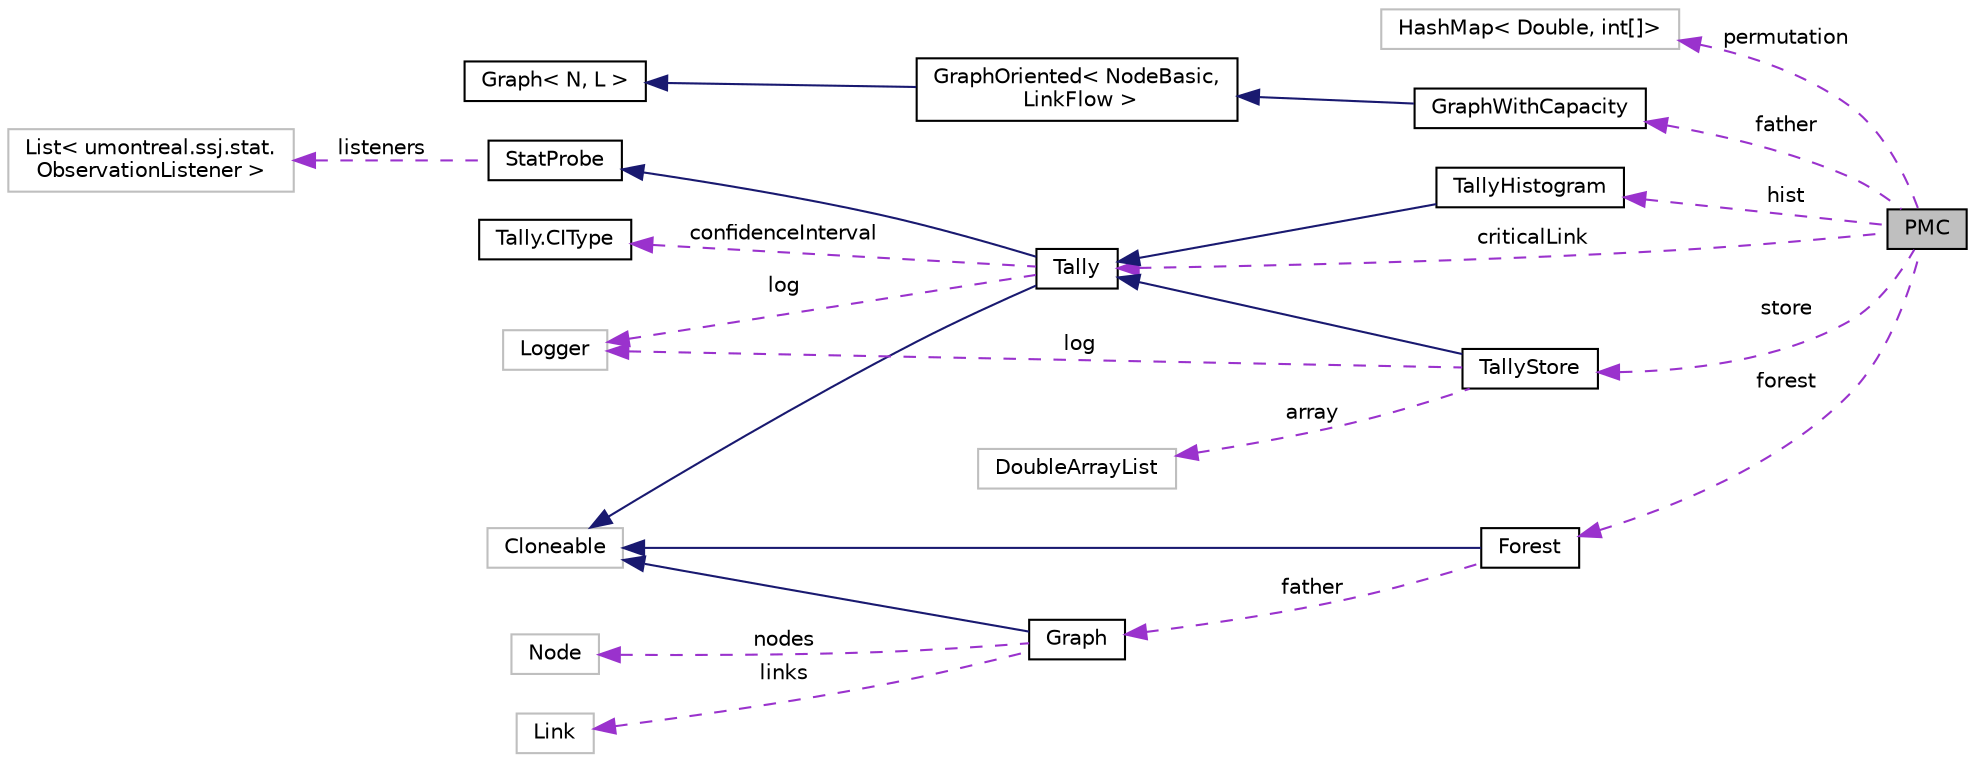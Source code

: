 digraph "PMC"
{
 // INTERACTIVE_SVG=YES
  bgcolor="transparent";
  edge [fontname="Helvetica",fontsize="10",labelfontname="Helvetica",labelfontsize="10"];
  node [fontname="Helvetica",fontsize="10",shape=record];
  rankdir="LR";
  Node1 [label="PMC",height=0.2,width=0.4,color="black", fillcolor="grey75", style="filled", fontcolor="black"];
  Node2 -> Node1 [dir="back",color="darkorchid3",fontsize="10",style="dashed",label=" permutation" ,fontname="Helvetica"];
  Node2 [label="HashMap\< Double, int[]\>",height=0.2,width=0.4,color="grey75"];
  Node3 -> Node1 [dir="back",color="darkorchid3",fontsize="10",style="dashed",label=" father" ,fontname="Helvetica"];
  Node3 [label="GraphWithCapacity",height=0.2,width=0.4,color="black",URL="$d5/d01/classumontreal_1_1ssj_1_1networks_1_1flow_1_1GraphWithCapacity.html"];
  Node4 -> Node3 [dir="back",color="midnightblue",fontsize="10",style="solid",fontname="Helvetica"];
  Node4 [label="GraphOriented\< NodeBasic,\l LinkFlow \>",height=0.2,width=0.4,color="black",URL="$dc/dde/classumontreal_1_1ssj_1_1networks_1_1GraphOriented.html"];
  Node5 -> Node4 [dir="back",color="midnightblue",fontsize="10",style="solid",fontname="Helvetica"];
  Node5 [label="Graph\< N, L \>",height=0.2,width=0.4,color="black",URL="$d4/d6e/classumontreal_1_1ssj_1_1networks_1_1Graph.html"];
  Node6 -> Node1 [dir="back",color="darkorchid3",fontsize="10",style="dashed",label=" criticalLink" ,fontname="Helvetica"];
  Node6 [label="Tally",height=0.2,width=0.4,color="black",URL="$d8/d54/classumontreal_1_1ssj_1_1stat_1_1Tally.html",tooltip="A subclass of StatProbe. "];
  Node7 -> Node6 [dir="back",color="midnightblue",fontsize="10",style="solid",fontname="Helvetica"];
  Node7 [label="StatProbe",height=0.2,width=0.4,color="black",URL="$d5/d8e/classumontreal_1_1ssj_1_1stat_1_1StatProbe.html",tooltip="The objects of this class are statistical probes or collectors, which are elementary devices for coll..."];
  Node8 -> Node7 [dir="back",color="darkorchid3",fontsize="10",style="dashed",label=" listeners" ,fontname="Helvetica"];
  Node8 [label="List\< umontreal.ssj.stat.\lObservationListener \>",height=0.2,width=0.4,color="grey75"];
  Node9 -> Node6 [dir="back",color="midnightblue",fontsize="10",style="solid",fontname="Helvetica"];
  Node9 [label="Cloneable",height=0.2,width=0.4,color="grey75"];
  Node10 -> Node6 [dir="back",color="darkorchid3",fontsize="10",style="dashed",label=" log" ,fontname="Helvetica"];
  Node10 [label="Logger",height=0.2,width=0.4,color="grey75"];
  Node11 -> Node6 [dir="back",color="darkorchid3",fontsize="10",style="dashed",label=" confidenceInterval" ,fontname="Helvetica"];
  Node11 [label="Tally.CIType",height=0.2,width=0.4,color="black",URL="$d9/df5/enumumontreal_1_1ssj_1_1stat_1_1Tally_1_1CIType.html"];
  Node12 -> Node1 [dir="back",color="darkorchid3",fontsize="10",style="dashed",label=" store" ,fontname="Helvetica"];
  Node12 [label="TallyStore",height=0.2,width=0.4,color="black",URL="$d8/de5/classumontreal_1_1ssj_1_1stat_1_1TallyStore.html",tooltip="This class is a variant of Tally for which the individual observations are stored in a list implement..."];
  Node6 -> Node12 [dir="back",color="midnightblue",fontsize="10",style="solid",fontname="Helvetica"];
  Node13 -> Node12 [dir="back",color="darkorchid3",fontsize="10",style="dashed",label=" array" ,fontname="Helvetica"];
  Node13 [label="DoubleArrayList",height=0.2,width=0.4,color="grey75"];
  Node10 -> Node12 [dir="back",color="darkorchid3",fontsize="10",style="dashed",label=" log" ,fontname="Helvetica"];
  Node14 -> Node1 [dir="back",color="darkorchid3",fontsize="10",style="dashed",label=" hist" ,fontname="Helvetica"];
  Node14 [label="TallyHistogram",height=0.2,width=0.4,color="black",URL="$de/d2f/classumontreal_1_1ssj_1_1stat_1_1TallyHistogram.html",tooltip="This class extends Tally. "];
  Node6 -> Node14 [dir="back",color="midnightblue",fontsize="10",style="solid",fontname="Helvetica"];
  Node15 -> Node1 [dir="back",color="darkorchid3",fontsize="10",style="dashed",label=" forest" ,fontname="Helvetica"];
  Node15 [label="Forest",height=0.2,width=0.4,color="black",URL="$d9/d45/classumontreal_1_1ssj_1_1networks_1_1flow_1_1Forest.html",tooltip="This class implements forest and trees. "];
  Node9 -> Node15 [dir="back",color="midnightblue",fontsize="10",style="solid",fontname="Helvetica"];
  Node16 -> Node15 [dir="back",color="darkorchid3",fontsize="10",style="dashed",label=" father" ,fontname="Helvetica"];
  Node16 [label="Graph",height=0.2,width=0.4,color="black",URL="$d6/dc1/classumontreal_1_1ssj_1_1networks_1_1flow_1_1Graph.html",tooltip="This class implements a stochastic non-oriented weighted graph (a network). "];
  Node9 -> Node16 [dir="back",color="midnightblue",fontsize="10",style="solid",fontname="Helvetica"];
  Node17 -> Node16 [dir="back",color="darkorchid3",fontsize="10",style="dashed",label=" links" ,fontname="Helvetica"];
  Node17 [label="Link",height=0.2,width=0.4,color="grey75"];
  Node18 -> Node16 [dir="back",color="darkorchid3",fontsize="10",style="dashed",label=" nodes" ,fontname="Helvetica"];
  Node18 [label="Node",height=0.2,width=0.4,color="grey75"];
}
